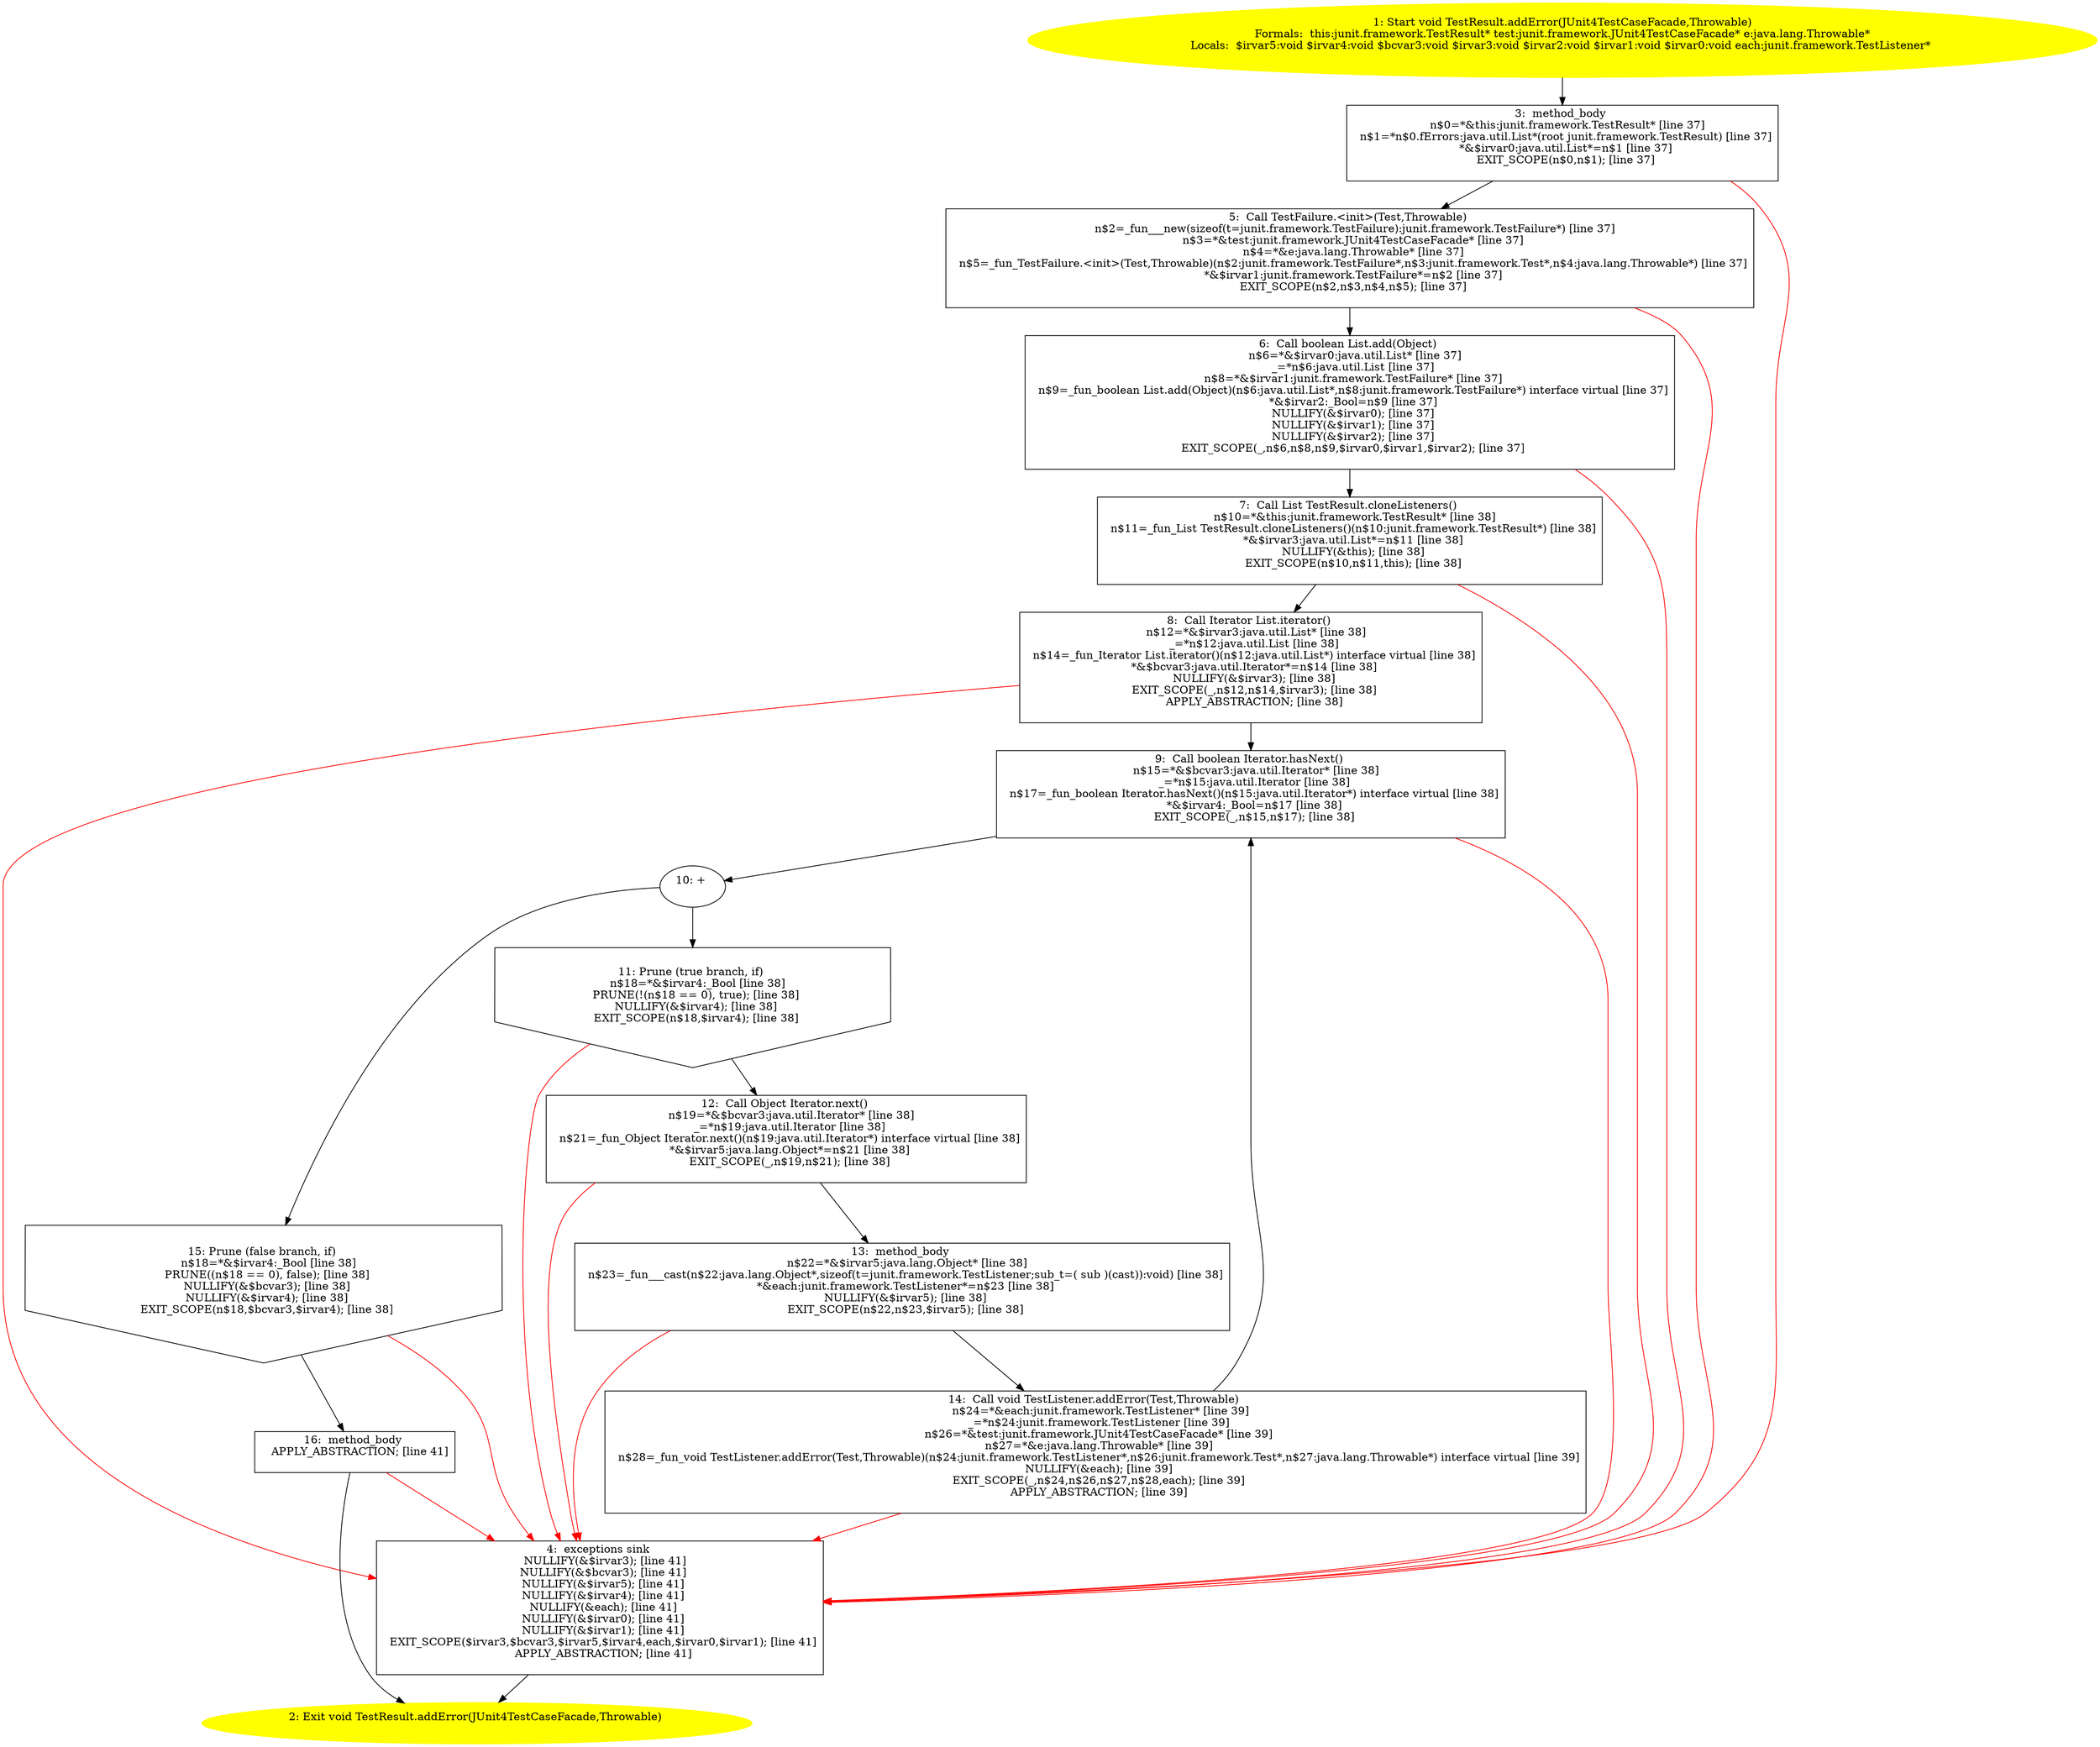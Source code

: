 /* @generated */
digraph cfg {
"junit.framework.TestResult.addError(junit.framework.JUnit4TestCaseFacade,java.lang.Throwable):void.d60b200d2eaae821a789ff0a01397db7_1" [label="1: Start void TestResult.addError(JUnit4TestCaseFacade,Throwable)\nFormals:  this:junit.framework.TestResult* test:junit.framework.JUnit4TestCaseFacade* e:java.lang.Throwable*\nLocals:  $irvar5:void $irvar4:void $bcvar3:void $irvar3:void $irvar2:void $irvar1:void $irvar0:void each:junit.framework.TestListener* \n  " color=yellow style=filled]
	

	 "junit.framework.TestResult.addError(junit.framework.JUnit4TestCaseFacade,java.lang.Throwable):void.d60b200d2eaae821a789ff0a01397db7_1" -> "junit.framework.TestResult.addError(junit.framework.JUnit4TestCaseFacade,java.lang.Throwable):void.d60b200d2eaae821a789ff0a01397db7_3" ;
"junit.framework.TestResult.addError(junit.framework.JUnit4TestCaseFacade,java.lang.Throwable):void.d60b200d2eaae821a789ff0a01397db7_2" [label="2: Exit void TestResult.addError(JUnit4TestCaseFacade,Throwable) \n  " color=yellow style=filled]
	

"junit.framework.TestResult.addError(junit.framework.JUnit4TestCaseFacade,java.lang.Throwable):void.d60b200d2eaae821a789ff0a01397db7_3" [label="3:  method_body \n   n$0=*&this:junit.framework.TestResult* [line 37]\n  n$1=*n$0.fErrors:java.util.List*(root junit.framework.TestResult) [line 37]\n  *&$irvar0:java.util.List*=n$1 [line 37]\n  EXIT_SCOPE(n$0,n$1); [line 37]\n " shape="box"]
	

	 "junit.framework.TestResult.addError(junit.framework.JUnit4TestCaseFacade,java.lang.Throwable):void.d60b200d2eaae821a789ff0a01397db7_3" -> "junit.framework.TestResult.addError(junit.framework.JUnit4TestCaseFacade,java.lang.Throwable):void.d60b200d2eaae821a789ff0a01397db7_5" ;
	 "junit.framework.TestResult.addError(junit.framework.JUnit4TestCaseFacade,java.lang.Throwable):void.d60b200d2eaae821a789ff0a01397db7_3" -> "junit.framework.TestResult.addError(junit.framework.JUnit4TestCaseFacade,java.lang.Throwable):void.d60b200d2eaae821a789ff0a01397db7_4" [color="red" ];
"junit.framework.TestResult.addError(junit.framework.JUnit4TestCaseFacade,java.lang.Throwable):void.d60b200d2eaae821a789ff0a01397db7_4" [label="4:  exceptions sink \n   NULLIFY(&$irvar3); [line 41]\n  NULLIFY(&$bcvar3); [line 41]\n  NULLIFY(&$irvar5); [line 41]\n  NULLIFY(&$irvar4); [line 41]\n  NULLIFY(&each); [line 41]\n  NULLIFY(&$irvar0); [line 41]\n  NULLIFY(&$irvar1); [line 41]\n  EXIT_SCOPE($irvar3,$bcvar3,$irvar5,$irvar4,each,$irvar0,$irvar1); [line 41]\n  APPLY_ABSTRACTION; [line 41]\n " shape="box"]
	

	 "junit.framework.TestResult.addError(junit.framework.JUnit4TestCaseFacade,java.lang.Throwable):void.d60b200d2eaae821a789ff0a01397db7_4" -> "junit.framework.TestResult.addError(junit.framework.JUnit4TestCaseFacade,java.lang.Throwable):void.d60b200d2eaae821a789ff0a01397db7_2" ;
"junit.framework.TestResult.addError(junit.framework.JUnit4TestCaseFacade,java.lang.Throwable):void.d60b200d2eaae821a789ff0a01397db7_5" [label="5:  Call TestFailure.<init>(Test,Throwable) \n   n$2=_fun___new(sizeof(t=junit.framework.TestFailure):junit.framework.TestFailure*) [line 37]\n  n$3=*&test:junit.framework.JUnit4TestCaseFacade* [line 37]\n  n$4=*&e:java.lang.Throwable* [line 37]\n  n$5=_fun_TestFailure.<init>(Test,Throwable)(n$2:junit.framework.TestFailure*,n$3:junit.framework.Test*,n$4:java.lang.Throwable*) [line 37]\n  *&$irvar1:junit.framework.TestFailure*=n$2 [line 37]\n  EXIT_SCOPE(n$2,n$3,n$4,n$5); [line 37]\n " shape="box"]
	

	 "junit.framework.TestResult.addError(junit.framework.JUnit4TestCaseFacade,java.lang.Throwable):void.d60b200d2eaae821a789ff0a01397db7_5" -> "junit.framework.TestResult.addError(junit.framework.JUnit4TestCaseFacade,java.lang.Throwable):void.d60b200d2eaae821a789ff0a01397db7_6" ;
	 "junit.framework.TestResult.addError(junit.framework.JUnit4TestCaseFacade,java.lang.Throwable):void.d60b200d2eaae821a789ff0a01397db7_5" -> "junit.framework.TestResult.addError(junit.framework.JUnit4TestCaseFacade,java.lang.Throwable):void.d60b200d2eaae821a789ff0a01397db7_4" [color="red" ];
"junit.framework.TestResult.addError(junit.framework.JUnit4TestCaseFacade,java.lang.Throwable):void.d60b200d2eaae821a789ff0a01397db7_6" [label="6:  Call boolean List.add(Object) \n   n$6=*&$irvar0:java.util.List* [line 37]\n  _=*n$6:java.util.List [line 37]\n  n$8=*&$irvar1:junit.framework.TestFailure* [line 37]\n  n$9=_fun_boolean List.add(Object)(n$6:java.util.List*,n$8:junit.framework.TestFailure*) interface virtual [line 37]\n  *&$irvar2:_Bool=n$9 [line 37]\n  NULLIFY(&$irvar0); [line 37]\n  NULLIFY(&$irvar1); [line 37]\n  NULLIFY(&$irvar2); [line 37]\n  EXIT_SCOPE(_,n$6,n$8,n$9,$irvar0,$irvar1,$irvar2); [line 37]\n " shape="box"]
	

	 "junit.framework.TestResult.addError(junit.framework.JUnit4TestCaseFacade,java.lang.Throwable):void.d60b200d2eaae821a789ff0a01397db7_6" -> "junit.framework.TestResult.addError(junit.framework.JUnit4TestCaseFacade,java.lang.Throwable):void.d60b200d2eaae821a789ff0a01397db7_7" ;
	 "junit.framework.TestResult.addError(junit.framework.JUnit4TestCaseFacade,java.lang.Throwable):void.d60b200d2eaae821a789ff0a01397db7_6" -> "junit.framework.TestResult.addError(junit.framework.JUnit4TestCaseFacade,java.lang.Throwable):void.d60b200d2eaae821a789ff0a01397db7_4" [color="red" ];
"junit.framework.TestResult.addError(junit.framework.JUnit4TestCaseFacade,java.lang.Throwable):void.d60b200d2eaae821a789ff0a01397db7_7" [label="7:  Call List TestResult.cloneListeners() \n   n$10=*&this:junit.framework.TestResult* [line 38]\n  n$11=_fun_List TestResult.cloneListeners()(n$10:junit.framework.TestResult*) [line 38]\n  *&$irvar3:java.util.List*=n$11 [line 38]\n  NULLIFY(&this); [line 38]\n  EXIT_SCOPE(n$10,n$11,this); [line 38]\n " shape="box"]
	

	 "junit.framework.TestResult.addError(junit.framework.JUnit4TestCaseFacade,java.lang.Throwable):void.d60b200d2eaae821a789ff0a01397db7_7" -> "junit.framework.TestResult.addError(junit.framework.JUnit4TestCaseFacade,java.lang.Throwable):void.d60b200d2eaae821a789ff0a01397db7_8" ;
	 "junit.framework.TestResult.addError(junit.framework.JUnit4TestCaseFacade,java.lang.Throwable):void.d60b200d2eaae821a789ff0a01397db7_7" -> "junit.framework.TestResult.addError(junit.framework.JUnit4TestCaseFacade,java.lang.Throwable):void.d60b200d2eaae821a789ff0a01397db7_4" [color="red" ];
"junit.framework.TestResult.addError(junit.framework.JUnit4TestCaseFacade,java.lang.Throwable):void.d60b200d2eaae821a789ff0a01397db7_8" [label="8:  Call Iterator List.iterator() \n   n$12=*&$irvar3:java.util.List* [line 38]\n  _=*n$12:java.util.List [line 38]\n  n$14=_fun_Iterator List.iterator()(n$12:java.util.List*) interface virtual [line 38]\n  *&$bcvar3:java.util.Iterator*=n$14 [line 38]\n  NULLIFY(&$irvar3); [line 38]\n  EXIT_SCOPE(_,n$12,n$14,$irvar3); [line 38]\n  APPLY_ABSTRACTION; [line 38]\n " shape="box"]
	

	 "junit.framework.TestResult.addError(junit.framework.JUnit4TestCaseFacade,java.lang.Throwable):void.d60b200d2eaae821a789ff0a01397db7_8" -> "junit.framework.TestResult.addError(junit.framework.JUnit4TestCaseFacade,java.lang.Throwable):void.d60b200d2eaae821a789ff0a01397db7_9" ;
	 "junit.framework.TestResult.addError(junit.framework.JUnit4TestCaseFacade,java.lang.Throwable):void.d60b200d2eaae821a789ff0a01397db7_8" -> "junit.framework.TestResult.addError(junit.framework.JUnit4TestCaseFacade,java.lang.Throwable):void.d60b200d2eaae821a789ff0a01397db7_4" [color="red" ];
"junit.framework.TestResult.addError(junit.framework.JUnit4TestCaseFacade,java.lang.Throwable):void.d60b200d2eaae821a789ff0a01397db7_9" [label="9:  Call boolean Iterator.hasNext() \n   n$15=*&$bcvar3:java.util.Iterator* [line 38]\n  _=*n$15:java.util.Iterator [line 38]\n  n$17=_fun_boolean Iterator.hasNext()(n$15:java.util.Iterator*) interface virtual [line 38]\n  *&$irvar4:_Bool=n$17 [line 38]\n  EXIT_SCOPE(_,n$15,n$17); [line 38]\n " shape="box"]
	

	 "junit.framework.TestResult.addError(junit.framework.JUnit4TestCaseFacade,java.lang.Throwable):void.d60b200d2eaae821a789ff0a01397db7_9" -> "junit.framework.TestResult.addError(junit.framework.JUnit4TestCaseFacade,java.lang.Throwable):void.d60b200d2eaae821a789ff0a01397db7_10" ;
	 "junit.framework.TestResult.addError(junit.framework.JUnit4TestCaseFacade,java.lang.Throwable):void.d60b200d2eaae821a789ff0a01397db7_9" -> "junit.framework.TestResult.addError(junit.framework.JUnit4TestCaseFacade,java.lang.Throwable):void.d60b200d2eaae821a789ff0a01397db7_4" [color="red" ];
"junit.framework.TestResult.addError(junit.framework.JUnit4TestCaseFacade,java.lang.Throwable):void.d60b200d2eaae821a789ff0a01397db7_10" [label="10: + \n  " ]
	

	 "junit.framework.TestResult.addError(junit.framework.JUnit4TestCaseFacade,java.lang.Throwable):void.d60b200d2eaae821a789ff0a01397db7_10" -> "junit.framework.TestResult.addError(junit.framework.JUnit4TestCaseFacade,java.lang.Throwable):void.d60b200d2eaae821a789ff0a01397db7_11" ;
	 "junit.framework.TestResult.addError(junit.framework.JUnit4TestCaseFacade,java.lang.Throwable):void.d60b200d2eaae821a789ff0a01397db7_10" -> "junit.framework.TestResult.addError(junit.framework.JUnit4TestCaseFacade,java.lang.Throwable):void.d60b200d2eaae821a789ff0a01397db7_15" ;
"junit.framework.TestResult.addError(junit.framework.JUnit4TestCaseFacade,java.lang.Throwable):void.d60b200d2eaae821a789ff0a01397db7_11" [label="11: Prune (true branch, if) \n   n$18=*&$irvar4:_Bool [line 38]\n  PRUNE(!(n$18 == 0), true); [line 38]\n  NULLIFY(&$irvar4); [line 38]\n  EXIT_SCOPE(n$18,$irvar4); [line 38]\n " shape="invhouse"]
	

	 "junit.framework.TestResult.addError(junit.framework.JUnit4TestCaseFacade,java.lang.Throwable):void.d60b200d2eaae821a789ff0a01397db7_11" -> "junit.framework.TestResult.addError(junit.framework.JUnit4TestCaseFacade,java.lang.Throwable):void.d60b200d2eaae821a789ff0a01397db7_12" ;
	 "junit.framework.TestResult.addError(junit.framework.JUnit4TestCaseFacade,java.lang.Throwable):void.d60b200d2eaae821a789ff0a01397db7_11" -> "junit.framework.TestResult.addError(junit.framework.JUnit4TestCaseFacade,java.lang.Throwable):void.d60b200d2eaae821a789ff0a01397db7_4" [color="red" ];
"junit.framework.TestResult.addError(junit.framework.JUnit4TestCaseFacade,java.lang.Throwable):void.d60b200d2eaae821a789ff0a01397db7_12" [label="12:  Call Object Iterator.next() \n   n$19=*&$bcvar3:java.util.Iterator* [line 38]\n  _=*n$19:java.util.Iterator [line 38]\n  n$21=_fun_Object Iterator.next()(n$19:java.util.Iterator*) interface virtual [line 38]\n  *&$irvar5:java.lang.Object*=n$21 [line 38]\n  EXIT_SCOPE(_,n$19,n$21); [line 38]\n " shape="box"]
	

	 "junit.framework.TestResult.addError(junit.framework.JUnit4TestCaseFacade,java.lang.Throwable):void.d60b200d2eaae821a789ff0a01397db7_12" -> "junit.framework.TestResult.addError(junit.framework.JUnit4TestCaseFacade,java.lang.Throwable):void.d60b200d2eaae821a789ff0a01397db7_13" ;
	 "junit.framework.TestResult.addError(junit.framework.JUnit4TestCaseFacade,java.lang.Throwable):void.d60b200d2eaae821a789ff0a01397db7_12" -> "junit.framework.TestResult.addError(junit.framework.JUnit4TestCaseFacade,java.lang.Throwable):void.d60b200d2eaae821a789ff0a01397db7_4" [color="red" ];
"junit.framework.TestResult.addError(junit.framework.JUnit4TestCaseFacade,java.lang.Throwable):void.d60b200d2eaae821a789ff0a01397db7_13" [label="13:  method_body \n   n$22=*&$irvar5:java.lang.Object* [line 38]\n  n$23=_fun___cast(n$22:java.lang.Object*,sizeof(t=junit.framework.TestListener;sub_t=( sub )(cast)):void) [line 38]\n  *&each:junit.framework.TestListener*=n$23 [line 38]\n  NULLIFY(&$irvar5); [line 38]\n  EXIT_SCOPE(n$22,n$23,$irvar5); [line 38]\n " shape="box"]
	

	 "junit.framework.TestResult.addError(junit.framework.JUnit4TestCaseFacade,java.lang.Throwable):void.d60b200d2eaae821a789ff0a01397db7_13" -> "junit.framework.TestResult.addError(junit.framework.JUnit4TestCaseFacade,java.lang.Throwable):void.d60b200d2eaae821a789ff0a01397db7_14" ;
	 "junit.framework.TestResult.addError(junit.framework.JUnit4TestCaseFacade,java.lang.Throwable):void.d60b200d2eaae821a789ff0a01397db7_13" -> "junit.framework.TestResult.addError(junit.framework.JUnit4TestCaseFacade,java.lang.Throwable):void.d60b200d2eaae821a789ff0a01397db7_4" [color="red" ];
"junit.framework.TestResult.addError(junit.framework.JUnit4TestCaseFacade,java.lang.Throwable):void.d60b200d2eaae821a789ff0a01397db7_14" [label="14:  Call void TestListener.addError(Test,Throwable) \n   n$24=*&each:junit.framework.TestListener* [line 39]\n  _=*n$24:junit.framework.TestListener [line 39]\n  n$26=*&test:junit.framework.JUnit4TestCaseFacade* [line 39]\n  n$27=*&e:java.lang.Throwable* [line 39]\n  n$28=_fun_void TestListener.addError(Test,Throwable)(n$24:junit.framework.TestListener*,n$26:junit.framework.Test*,n$27:java.lang.Throwable*) interface virtual [line 39]\n  NULLIFY(&each); [line 39]\n  EXIT_SCOPE(_,n$24,n$26,n$27,n$28,each); [line 39]\n  APPLY_ABSTRACTION; [line 39]\n " shape="box"]
	

	 "junit.framework.TestResult.addError(junit.framework.JUnit4TestCaseFacade,java.lang.Throwable):void.d60b200d2eaae821a789ff0a01397db7_14" -> "junit.framework.TestResult.addError(junit.framework.JUnit4TestCaseFacade,java.lang.Throwable):void.d60b200d2eaae821a789ff0a01397db7_9" ;
	 "junit.framework.TestResult.addError(junit.framework.JUnit4TestCaseFacade,java.lang.Throwable):void.d60b200d2eaae821a789ff0a01397db7_14" -> "junit.framework.TestResult.addError(junit.framework.JUnit4TestCaseFacade,java.lang.Throwable):void.d60b200d2eaae821a789ff0a01397db7_4" [color="red" ];
"junit.framework.TestResult.addError(junit.framework.JUnit4TestCaseFacade,java.lang.Throwable):void.d60b200d2eaae821a789ff0a01397db7_15" [label="15: Prune (false branch, if) \n   n$18=*&$irvar4:_Bool [line 38]\n  PRUNE((n$18 == 0), false); [line 38]\n  NULLIFY(&$bcvar3); [line 38]\n  NULLIFY(&$irvar4); [line 38]\n  EXIT_SCOPE(n$18,$bcvar3,$irvar4); [line 38]\n " shape="invhouse"]
	

	 "junit.framework.TestResult.addError(junit.framework.JUnit4TestCaseFacade,java.lang.Throwable):void.d60b200d2eaae821a789ff0a01397db7_15" -> "junit.framework.TestResult.addError(junit.framework.JUnit4TestCaseFacade,java.lang.Throwable):void.d60b200d2eaae821a789ff0a01397db7_16" ;
	 "junit.framework.TestResult.addError(junit.framework.JUnit4TestCaseFacade,java.lang.Throwable):void.d60b200d2eaae821a789ff0a01397db7_15" -> "junit.framework.TestResult.addError(junit.framework.JUnit4TestCaseFacade,java.lang.Throwable):void.d60b200d2eaae821a789ff0a01397db7_4" [color="red" ];
"junit.framework.TestResult.addError(junit.framework.JUnit4TestCaseFacade,java.lang.Throwable):void.d60b200d2eaae821a789ff0a01397db7_16" [label="16:  method_body \n   APPLY_ABSTRACTION; [line 41]\n " shape="box"]
	

	 "junit.framework.TestResult.addError(junit.framework.JUnit4TestCaseFacade,java.lang.Throwable):void.d60b200d2eaae821a789ff0a01397db7_16" -> "junit.framework.TestResult.addError(junit.framework.JUnit4TestCaseFacade,java.lang.Throwable):void.d60b200d2eaae821a789ff0a01397db7_2" ;
	 "junit.framework.TestResult.addError(junit.framework.JUnit4TestCaseFacade,java.lang.Throwable):void.d60b200d2eaae821a789ff0a01397db7_16" -> "junit.framework.TestResult.addError(junit.framework.JUnit4TestCaseFacade,java.lang.Throwable):void.d60b200d2eaae821a789ff0a01397db7_4" [color="red" ];
}
